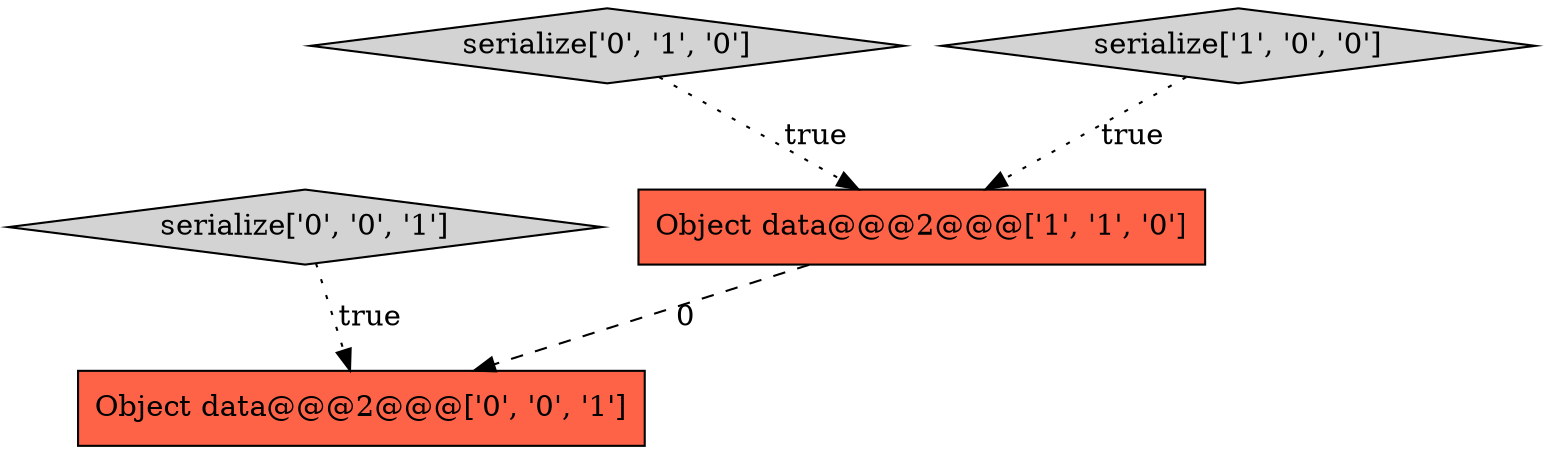 digraph {
1 [style = filled, label = "Object data@@@2@@@['1', '1', '0']", fillcolor = tomato, shape = box image = "AAA0AAABBB1BBB"];
4 [style = filled, label = "serialize['0', '0', '1']", fillcolor = lightgray, shape = diamond image = "AAA0AAABBB3BBB"];
2 [style = filled, label = "serialize['0', '1', '0']", fillcolor = lightgray, shape = diamond image = "AAA0AAABBB2BBB"];
0 [style = filled, label = "serialize['1', '0', '0']", fillcolor = lightgray, shape = diamond image = "AAA0AAABBB1BBB"];
3 [style = filled, label = "Object data@@@2@@@['0', '0', '1']", fillcolor = tomato, shape = box image = "AAA0AAABBB3BBB"];
1->3 [style = dashed, label="0"];
4->3 [style = dotted, label="true"];
2->1 [style = dotted, label="true"];
0->1 [style = dotted, label="true"];
}
